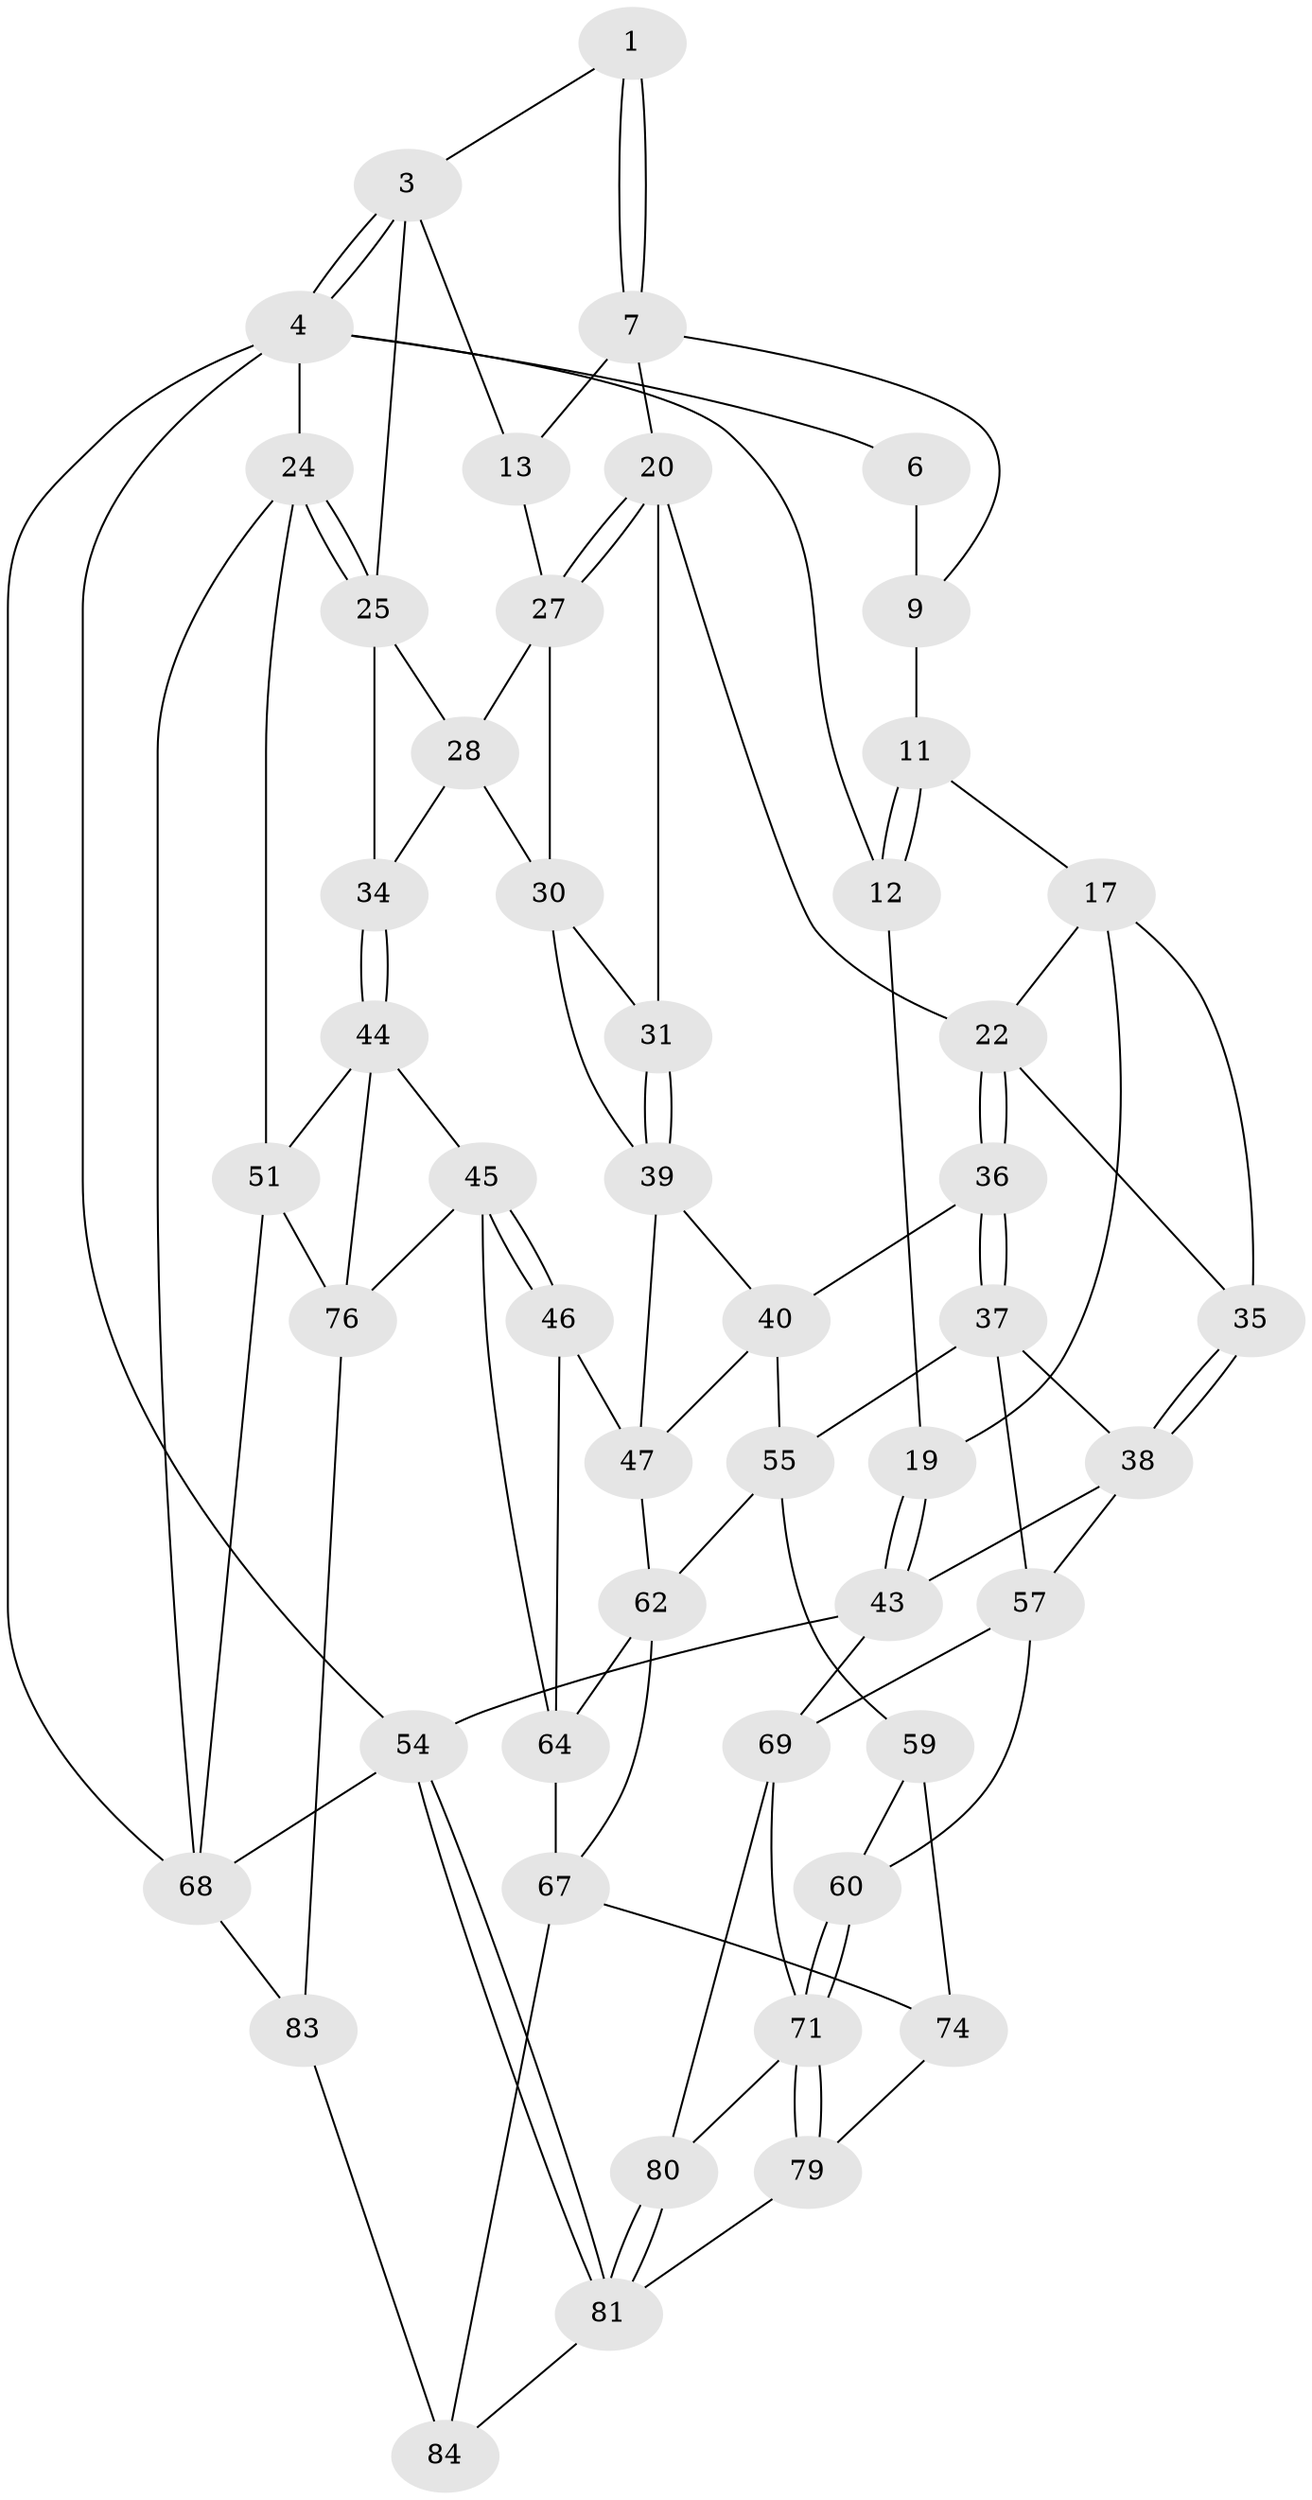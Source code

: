 // original degree distribution, {4: 0.23255813953488372, 5: 0.5348837209302325, 6: 0.20930232558139536, 3: 0.023255813953488372}
// Generated by graph-tools (version 1.1) at 2025/42/03/06/25 10:42:27]
// undirected, 50 vertices, 107 edges
graph export_dot {
graph [start="1"]
  node [color=gray90,style=filled];
  1 [pos="+0.5366670897538957+0",super="+2"];
  3 [pos="+0.8704016897064075+0",super="+14"];
  4 [pos="+1+0",super="+5"];
  6 [pos="+0.2199357745440395+0"];
  7 [pos="+0.39201188545478033+0.15349898196154674",super="+8"];
  9 [pos="+0.3304644713802963+0.13609928059770338",super="+10"];
  11 [pos="+0.11247444534290524+0.160536907624829",super="+16"];
  12 [pos="+0+0"];
  13 [pos="+0.5292010787482498+0.05504177388393802",super="+15"];
  17 [pos="+0.1280038783319837+0.26157417534874267",super="+18"];
  19 [pos="+0+0.30921082881174977"];
  20 [pos="+0.3873811809866267+0.20616079206224844",super="+21"];
  22 [pos="+0.2990725178109723+0.3250960103366924",super="+23"];
  24 [pos="+1+0.41593655098917587",super="+50"];
  25 [pos="+0.868594333586557+0.3870296614923519",super="+26"];
  27 [pos="+0.5527387192209049+0.21408175001905796",super="+29"];
  28 [pos="+0.6596434803145139+0.32054491938550944",super="+32"];
  30 [pos="+0.5380663675095175+0.4108400252527242",super="+33"];
  31 [pos="+0.3736154221846302+0.2982857005833306"];
  34 [pos="+0.7191307770950792+0.4769477118764244"];
  35 [pos="+0.12352812317355114+0.4453509660706125"];
  36 [pos="+0.21842011576384227+0.5273080647374445"];
  37 [pos="+0.21157758784137973+0.5312193531617886",super="+56"];
  38 [pos="+0.13734702291789624+0.51143307045586",super="+42"];
  39 [pos="+0.3909492707498031+0.520372672217818",super="+41"];
  40 [pos="+0.380555791571729+0.5274678739711569",super="+49"];
  43 [pos="+0+0.6445843649050477",super="+53"];
  44 [pos="+0.7773551798064581+0.7056976020431301",super="+52"];
  45 [pos="+0.6868301462309764+0.7243241380934446",super="+65"];
  46 [pos="+0.5571552746331496+0.6459442683118328"];
  47 [pos="+0.5370465010339608+0.5466919406771467",super="+48"];
  51 [pos="+0.8613285347629648+0.7514340869199031",super="+85"];
  54 [pos="+0+1"];
  55 [pos="+0.2823050662792027+0.6529487506590622",super="+58"];
  57 [pos="+0.15761786259242128+0.7361006033114763",super="+61"];
  59 [pos="+0.2552279857105243+0.7770980967277377",super="+75"];
  60 [pos="+0.22074243277589542+0.7763589138803941"];
  62 [pos="+0.41730989273758246+0.7230369817250392",super="+63"];
  64 [pos="+0.5222097920849113+0.6792778874602021",super="+66"];
  67 [pos="+0.46232507642557874+0.85376295019002",super="+73"];
  68 [pos="+1+1",super="+86"];
  69 [pos="+0.12116990759201192+0.8087408273814126",super="+70"];
  71 [pos="+0.1575287683677683+0.9259325515747172",super="+72"];
  74 [pos="+0.3423615961756416+0.9271246485630474",super="+78"];
  76 [pos="+0.7444366755388585+0.933807721020619",super="+77"];
  79 [pos="+0.16694310850617622+0.9813310499288768"];
  80 [pos="+0.0668024267852171+0.8618861535735527"];
  81 [pos="+0+1",super="+82"];
  83 [pos="+0.656050228065098+1"];
  84 [pos="+0.4645390559074053+1"];
  1 -- 7;
  1 -- 7;
  1 -- 3;
  3 -- 4;
  3 -- 4;
  3 -- 13;
  3 -- 25;
  4 -- 24;
  4 -- 68;
  4 -- 12;
  4 -- 54;
  4 -- 6;
  6 -- 9;
  7 -- 13;
  7 -- 9;
  7 -- 20;
  9 -- 11 [weight=2];
  11 -- 12;
  11 -- 12;
  11 -- 17;
  12 -- 19;
  13 -- 27;
  17 -- 19;
  17 -- 35;
  17 -- 22;
  19 -- 43;
  19 -- 43;
  20 -- 27;
  20 -- 27;
  20 -- 22;
  20 -- 31;
  22 -- 36;
  22 -- 36;
  22 -- 35;
  24 -- 25;
  24 -- 25;
  24 -- 51;
  24 -- 68;
  25 -- 34;
  25 -- 28;
  27 -- 28;
  27 -- 30;
  28 -- 34;
  28 -- 30;
  30 -- 31;
  30 -- 39;
  31 -- 39;
  31 -- 39;
  34 -- 44;
  34 -- 44;
  35 -- 38;
  35 -- 38;
  36 -- 37;
  36 -- 37;
  36 -- 40;
  37 -- 38;
  37 -- 57;
  37 -- 55;
  38 -- 57;
  38 -- 43;
  39 -- 40;
  39 -- 47;
  40 -- 55;
  40 -- 47;
  43 -- 54;
  43 -- 69;
  44 -- 45;
  44 -- 51;
  44 -- 76;
  45 -- 46;
  45 -- 46;
  45 -- 76;
  45 -- 64;
  46 -- 47;
  46 -- 64;
  47 -- 62;
  51 -- 76;
  51 -- 68;
  54 -- 81;
  54 -- 81;
  54 -- 68;
  55 -- 59;
  55 -- 62;
  57 -- 60;
  57 -- 69;
  59 -- 60;
  59 -- 74 [weight=2];
  60 -- 71;
  60 -- 71;
  62 -- 64;
  62 -- 67;
  64 -- 67;
  67 -- 74;
  67 -- 84;
  68 -- 83;
  69 -- 71;
  69 -- 80;
  71 -- 79;
  71 -- 79;
  71 -- 80;
  74 -- 79;
  76 -- 83;
  79 -- 81;
  80 -- 81;
  80 -- 81;
  81 -- 84;
  83 -- 84;
}
